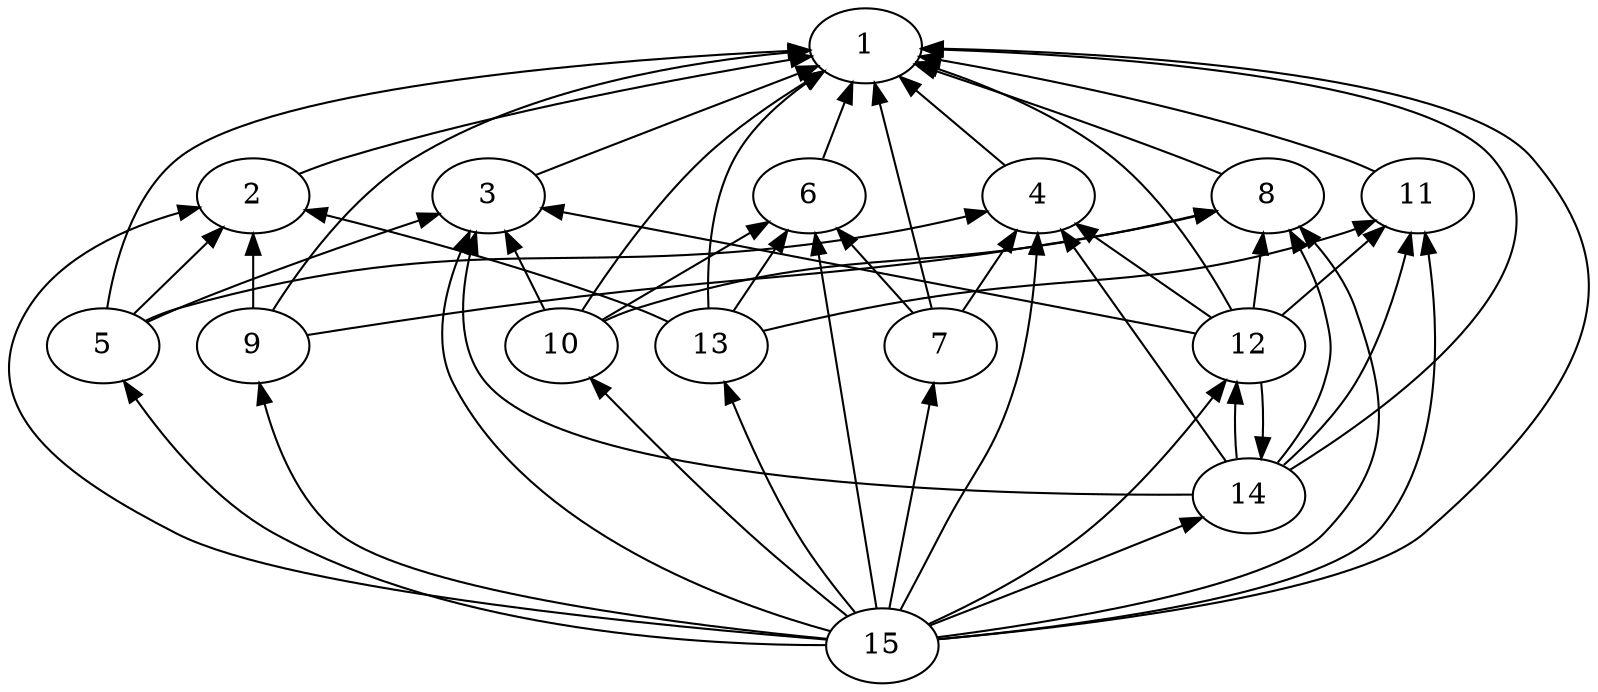 strict digraph G {
	graph [bb="0,0,758.7,324"];
	node [label="\N"];
	1	 [height=0.5,
		label=1,
		pos="411.45,306",
		width=0.75];
	2	 [height=0.5,
		label=2,
		pos="117.45,234",
		width=0.75];
	1 -> 2	 [dir=back,
		pos="s,385.03,301.97 375.15,300.36 325.85,292.21 235.3,275.49 160.45,252 153.66,249.87 146.46,247.07 139.93,244.33"];
	3	 [height=0.5,
		label=3,
		pos="230.45,234",
		width=0.75];
	1 -> 3	 [dir=back,
		pos="s,387.95,296.99 378.26,293.26 350.25,282.45 309.14,266.45 273.45,252 267,249.39 260.03,246.5 253.62,243.82"];
	4	 [height=0.5,
		label=4,
		pos="494.45,234",
		width=0.75];
	1 -> 4	 [dir=back,
		pos="s,428.25,291.43 435.84,284.85 449.4,273.08 465.93,258.75 477.97,248.3"];
	5	 [height=0.5,
		label=5,
		pos="45.455,162",
		width=0.75];
	1 -> 5	 [dir=back,
		pos="s,384.46,304.93 374.32,304.43 297.82,300.5 126.1,287.83 81.455,252 59.405,234.31 50.791,201.08 47.475,180.32"];
	6	 [height=0.5,
		label=6,
		pos="384.45,234",
		width=0.75];
	1 -> 6	 [dir=back,
		pos="s,404.78,288.2 401.24,278.76 397.83,269.66 394.11,259.76 391.05,251.59"];
	7	 [height=0.5,
		label=7,
		pos="447.45,162",
		width=0.75];
	1 -> 7	 [dir=back,
		pos="s,415.94,288.05 418.41,278.17 425.64,249.26 436.74,204.87 442.91,180.17"];
	8	 [height=0.5,
		label=8,
		pos="604.45,234",
		width=0.75];
	1 -> 8	 [dir=back,
		pos="s,435.88,297.93 445.75,294.61 476.73,284.13 523.46,267.86 563.45,252 569.53,249.59 576.03,246.83 582.02,244.2"];
	9	 [height=0.5,
		label=9,
		pos="117.45,162",
		width=0.75];
	1 -> 9	 [dir=back,
		pos="s,384.39,304.53 374.38,303.65 328.93,299.29 250.98,286.93 194.45,252 164.54,233.52 140.23,199.57 127.39,179.06"];
	10	 [height=0.5,
		label=10,
		pos="265.45,162",
		width=0.75];
	1 -> 10	 [dir=back,
		pos="s,390.91,294.29 382.28,288.95 366.87,279.19 348.16,266.11 333.45,252 309.85,229.36 288.11,197.96 275.84,178.86"];
	11	 [height=0.5,
		label=11,
		pos="676.45,234",
		width=0.75];
	1 -> 11	 [dir=back,
		pos="s,437.78,301.84 447.83,300.12 493.64,292.1 574.36,275.95 640.45,252 645.45,250.19 650.65,247.87 655.49,245.5"];
	12	 [height=0.5,
		label=12,
		pos="595.45,162",
		width=0.75];
	1 -> 12	 [dir=back,
		pos="s,436.3,298.92 445.86,295.73 471.15,286.99 505.34,272.54 530.45,252 555.52,231.5 575.68,199.14 586.58,179.32"];
	13	 [height=0.5,
		label=13,
		pos="337.45,162",
		width=0.75];
	1 -> 13	 [dir=back,
		pos="s,390.85,294.14 382.42,288.28 369.88,279.06 356.3,266.65 348.45,252 336.34,229.38 335.19,199.08 335.96,180.05"];
	14	 [height=0.5,
		label=14,
		pos="595.45,90",
		width=0.75];
	1 -> 14	 [dir=back,
		pos="s,438.87,305.38 449.02,305.02 522.12,302.24 679.26,291.69 712.45,252 757.09,198.65 660.04,129.49 615.86,102.02"];
	15	 [height=0.5,
		label=15,
		pos="419.45,18",
		width=0.75];
	1 -> 15	 [dir=back,
		pos="s,438.19,303.46 448.35,302.44 528.59,294.33 713.29,273.49 731.45,252 771.75,204.34 776.04,155.78 679.45,72 644.63,41.791 505.53,\
25.825 446.34,20.285"];
	2 -> 5	 [dir=back,
		pos="s,102.19,218.73 94.867,211.41 83.743,200.29 70.625,187.17 60.702,177.25"];
	2 -> 9	 [dir=back,
		pos="s,117.45,215.83 117.45,205.57 117.45,197.11 117.45,188.06 117.45,180.41"];
	2 -> 13	 [dir=back,
		pos="s,143.23,227.98 153.19,225.53 190.73,216.16 251.19,199.76 301.45,180 306.4,178.06 311.58,175.68 316.42,173.3"];
	2 -> 15	 [dir=back,
		pos="s,91.206,229.07 81.327,226.4 56.402,219.07 25.05,205.23 9.4549,180 -20.745,131.14 29.375,98.28 80.455,72 135.17,43.849 322.19,25.977 \
392.47,20.119"];
	3 -> 5	 [dir=back,
		pos="s,206.12,226.15 196.4,222.91 165.91,212.7 120.18,196.63 81.455,180 76.704,177.96 71.691,175.59 66.965,173.26"];
	3 -> 10	 [dir=back,
		pos="s,238.93,216.57 243.31,207.55 247.9,198.12 252.94,187.73 257.06,179.27"];
	3 -> 12	 [dir=back,
		pos="s,256.41,228.88 266.56,226.88 340.02,212.39 505.31,179.78 569.39,167.14"];
	3 -> 14	 [dir=back,
		pos="s,224.1,216.45 221.51,206.79 216.88,187.04 214.85,160.92 229.45,144 251.67,118.26 487.54,98.157 568.42,91.975"];
	3 -> 15	 [dir=back,
		pos="s,220.94,216.79 216.79,207.42 209.2,188.76 203.18,163.72 213.45,144 250.55,72.803 347.42,37.617 393.88,24.406"];
	4 -> 5	 [dir=back,
		pos="s,469.29,227 459.44,224.47 447.18,221.41 433.28,218.23 420.45,216 271.18,190.04 226.87,222.56 81.455,180 76.224,178.47 70.838,176.2 \
65.878,173.78"];
	4 -> 7	 [dir=back,
		pos="s,483.55,217.3 478.07,208.9 471.52,198.87 464.16,187.59 458.3,178.61"];
	4 -> 12	 [dir=back,
		pos="s,512.98,220.79 521.6,214.65 539.03,202.22 561.22,186.41 576.71,175.37"];
	4 -> 14	 [dir=back,
		pos="s,506.04,217.48 512,208.98 532.68,179.5 566.43,131.38 584,106.33"];
	4 -> 15	 [dir=back,
		pos="s,494.04,215.7 493.46,205.57 492.23,187.6 489.5,164.06 483.45,144 473.13,109.74 463.69,103.88 447.45,72 441.23,59.766 434.1,46.032 \
428.6,35.476"];
	5 -> 15	 [dir=back,
		pos="s,55.821,145.36 61.601,136.98 76.413,116.18 100.29,87.557 128.45,72 173.99,46.845 329.57,27.698 392.61,20.794"];
	6 -> 7	 [dir=back,
		pos="s,398.12,218.38 404.71,210.85 414.23,199.98 425.31,187.3 433.81,177.59"];
	6 -> 10	 [dir=back,
		pos="s,364.27,221.79 355.51,216.49 333.9,203.41 304.92,185.88 285.74,174.27"];
	6 -> 13	 [dir=back,
		pos="s,373.55,217.3 368.07,208.9 361.52,198.87 354.16,187.59 348.3,178.61"];
	6 -> 15	 [dir=back,
		pos="s,387.38,215.96 388.99,206 396.28,161.01 410.4,73.874 416.51,36.145"];
	7 -> 15	 [dir=back,
		pos="s,443.97,144.05 442.04,134.17 436.42,105.26 427.79,60.87 422.99,36.173"];
	8 -> 9	 [dir=back,
		pos="s,579.27,227.08 569.42,224.57 557.16,221.51 543.26,218.32 530.45,216 397.87,192.04 362.88,198.69 229.45,180 200,175.87 166.33,170.35 \
143.66,166.52"];
	8 -> 10	 [dir=back,
		pos="s,579.23,227.32 569.37,224.84 557.11,221.8 543.22,218.55 530.45,216 429.43,195.81 399.58,211.41 301.45,180 296.4,178.38 291.17,176.14 \
286.32,173.78"];
	8 -> 12	 [dir=back,
		pos="s,602.18,215.83 600.94,205.85 599.87,197.31 598.72,188.14 597.76,180.41"];
	8 -> 14	 [dir=back,
		pos="s,615.36,217.27 620.28,208.42 624.82,199.72 629.16,189.74 631.45,180 635.13,164.43 636.09,159.31 631.45,144 627.14,129.77 617.71,\
115.85 609.58,105.72"];
	8 -> 15	 [dir=back,
		pos="s,620.46,219.15 627.37,211.48 634.97,202.49 642.5,191.53 646.45,180 662.18,134.16 664.96,107.01 631.45,72 605.98,45.382 497.37,28.096 \
446.25,21.284"];
	9 -> 15	 [dir=back,
		pos="s,120.67,143.79 123.14,133.85 128.71,113.63 139.26,87.324 158.45,72 194.62,43.133 333.58,26.412 392.64,20.477"];
	10 -> 15	 [dir=back,
		pos="s,280.27,146.7 287.51,139.31 305.67,120.83 332.28,94.259 356.45,72 371.61,58.045 389.49,42.831 402.32,32.119"];
	11 -> 12	 [dir=back,
		pos="s,660.06,219.43 652.34,212.56 639.27,200.94 623.45,186.89 611.82,176.55"];
	11 -> 13	 [dir=back,
		pos="s,655.59,222.22 646.19,218.06 644.27,217.3 642.35,216.61 640.45,216 542.33,184.59 512.48,200.19 411.45,180 395.12,176.73 376.94,\
172.32 362.68,168.68"];
	11 -> 14	 [dir=back,
		pos="s,672.91,216.12 670.53,206.25 665.81,187.74 658.03,163.35 646.45,144 637.45,128.95 623.62,114.65 612.63,104.55"];
	11 -> 15	 [dir=back,
		pos="s,680.21,216 681.83,205.77 686.89,169.96 689.43,108.49 656.45,72 628.52,41.08 502.63,25.729 446.55,20.327"];
	12 -> 14	 [dir=back,
		pos="s,589.54,144.2 588.86,134.18 588.51,125.24 588.75,115.59 589.56,107.59"];
	12 -> 15	 [dir=back,
		pos="s,583.76,145.53 577.68,137.47 562.82,118.1 540.27,91.226 516.45,72 493.36,53.355 462.95,37.601 442.38,28.007"];
	13 -> 15	 [dir=back,
		pos="s,344.07,144.51 347.89,135.04 355.41,116.74 366.35,92.273 378.45,72 386.54,58.459 397.4,44.298 405.91,33.877"];
	14 -> 12	 [dir=back,
		pos="s,601.35,107.59 602.04,117.6 602.4,126.52 602.18,136.18 601.37,144.2"];
	14 -> 15	 [dir=back,
		pos="s,572.96,79.962 563.72,75.942 560.59,74.596 557.47,73.263 554.45,72 515.58,55.697 469.97,37.684 442.96,27.13"];
}

